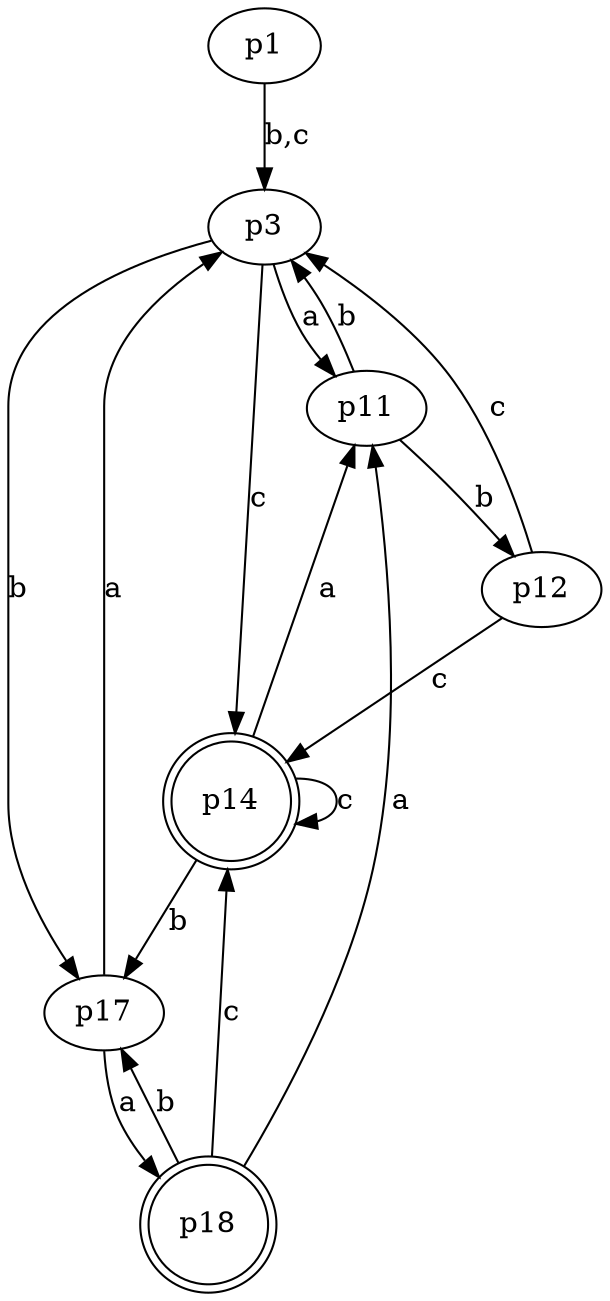 digraph G 
{
    n1 [label = p1]
    n3 [label = p3]
    n11 [label = p11]
    n12 [label = p12]
    n14 [label = p14, shape = doublecircle]
    n17 [label = p17]
    n18 [label = p18, shape = doublecircle]
	
    n1 -> n3 [label = "b,c"]
    
    n3 -> n11 [label = "a"]
    n3 -> n17 [label = "b"]
    n3 -> n14 [label = "c"]
    
    n11 -> n3  [label = "b"]
    n11 -> n12  [label = "b"]
    
    n12 -> n3 [label = "c"]
    n12 -> n14 [label = "c"]
    
    n14 -> n14  [label = "c"]
    n14 -> n11 [label = "a"]
    n14 -> n17 [label = "b"]
    
    n17 -> n3  [label = "a"]
    n17 -> n18 [label = "a"]
    
    n18 -> n17  [label = "b"]
    n18 -> n11 [label = "a"]
    n18 -> n14  [label = "c"]
}
